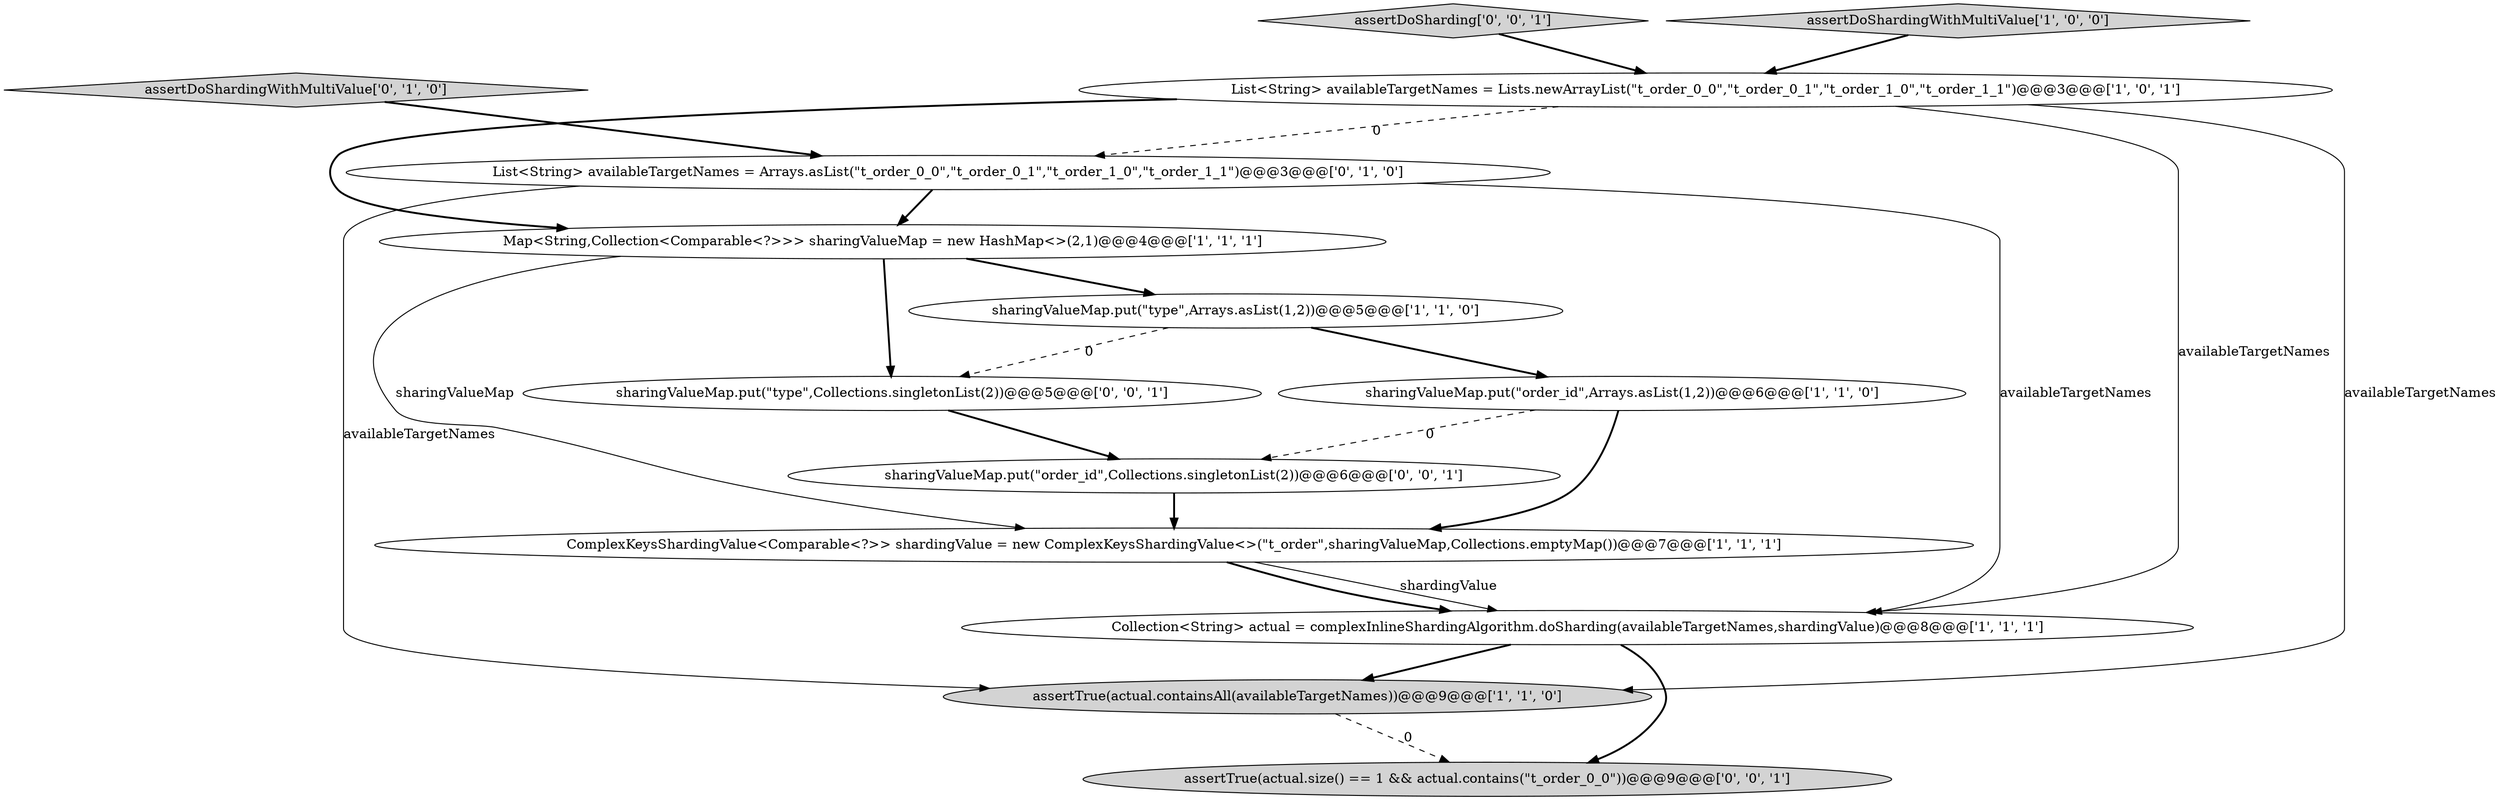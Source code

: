 digraph {
10 [style = filled, label = "sharingValueMap.put(\"type\",Collections.singletonList(2))@@@5@@@['0', '0', '1']", fillcolor = white, shape = ellipse image = "AAA0AAABBB3BBB"];
4 [style = filled, label = "List<String> availableTargetNames = Lists.newArrayList(\"t_order_0_0\",\"t_order_0_1\",\"t_order_1_0\",\"t_order_1_1\")@@@3@@@['1', '0', '1']", fillcolor = white, shape = ellipse image = "AAA0AAABBB1BBB"];
2 [style = filled, label = "assertTrue(actual.containsAll(availableTargetNames))@@@9@@@['1', '1', '0']", fillcolor = lightgray, shape = ellipse image = "AAA0AAABBB1BBB"];
13 [style = filled, label = "assertDoSharding['0', '0', '1']", fillcolor = lightgray, shape = diamond image = "AAA0AAABBB3BBB"];
12 [style = filled, label = "assertTrue(actual.size() == 1 && actual.contains(\"t_order_0_0\"))@@@9@@@['0', '0', '1']", fillcolor = lightgray, shape = ellipse image = "AAA0AAABBB3BBB"];
3 [style = filled, label = "sharingValueMap.put(\"type\",Arrays.asList(1,2))@@@5@@@['1', '1', '0']", fillcolor = white, shape = ellipse image = "AAA0AAABBB1BBB"];
0 [style = filled, label = "assertDoShardingWithMultiValue['1', '0', '0']", fillcolor = lightgray, shape = diamond image = "AAA0AAABBB1BBB"];
7 [style = filled, label = "Collection<String> actual = complexInlineShardingAlgorithm.doSharding(availableTargetNames,shardingValue)@@@8@@@['1', '1', '1']", fillcolor = white, shape = ellipse image = "AAA0AAABBB1BBB"];
8 [style = filled, label = "List<String> availableTargetNames = Arrays.asList(\"t_order_0_0\",\"t_order_0_1\",\"t_order_1_0\",\"t_order_1_1\")@@@3@@@['0', '1', '0']", fillcolor = white, shape = ellipse image = "AAA1AAABBB2BBB"];
11 [style = filled, label = "sharingValueMap.put(\"order_id\",Collections.singletonList(2))@@@6@@@['0', '0', '1']", fillcolor = white, shape = ellipse image = "AAA0AAABBB3BBB"];
1 [style = filled, label = "ComplexKeysShardingValue<Comparable<?>> shardingValue = new ComplexKeysShardingValue<>(\"t_order\",sharingValueMap,Collections.emptyMap())@@@7@@@['1', '1', '1']", fillcolor = white, shape = ellipse image = "AAA0AAABBB1BBB"];
9 [style = filled, label = "assertDoShardingWithMultiValue['0', '1', '0']", fillcolor = lightgray, shape = diamond image = "AAA0AAABBB2BBB"];
6 [style = filled, label = "Map<String,Collection<Comparable<?>>> sharingValueMap = new HashMap<>(2,1)@@@4@@@['1', '1', '1']", fillcolor = white, shape = ellipse image = "AAA0AAABBB1BBB"];
5 [style = filled, label = "sharingValueMap.put(\"order_id\",Arrays.asList(1,2))@@@6@@@['1', '1', '0']", fillcolor = white, shape = ellipse image = "AAA0AAABBB1BBB"];
1->7 [style = solid, label="shardingValue"];
4->6 [style = bold, label=""];
0->4 [style = bold, label=""];
13->4 [style = bold, label=""];
3->10 [style = dashed, label="0"];
5->1 [style = bold, label=""];
8->2 [style = solid, label="availableTargetNames"];
11->1 [style = bold, label=""];
10->11 [style = bold, label=""];
8->6 [style = bold, label=""];
4->7 [style = solid, label="availableTargetNames"];
3->5 [style = bold, label=""];
5->11 [style = dashed, label="0"];
6->10 [style = bold, label=""];
7->12 [style = bold, label=""];
8->7 [style = solid, label="availableTargetNames"];
6->1 [style = solid, label="sharingValueMap"];
6->3 [style = bold, label=""];
4->8 [style = dashed, label="0"];
4->2 [style = solid, label="availableTargetNames"];
1->7 [style = bold, label=""];
9->8 [style = bold, label=""];
2->12 [style = dashed, label="0"];
7->2 [style = bold, label=""];
}

